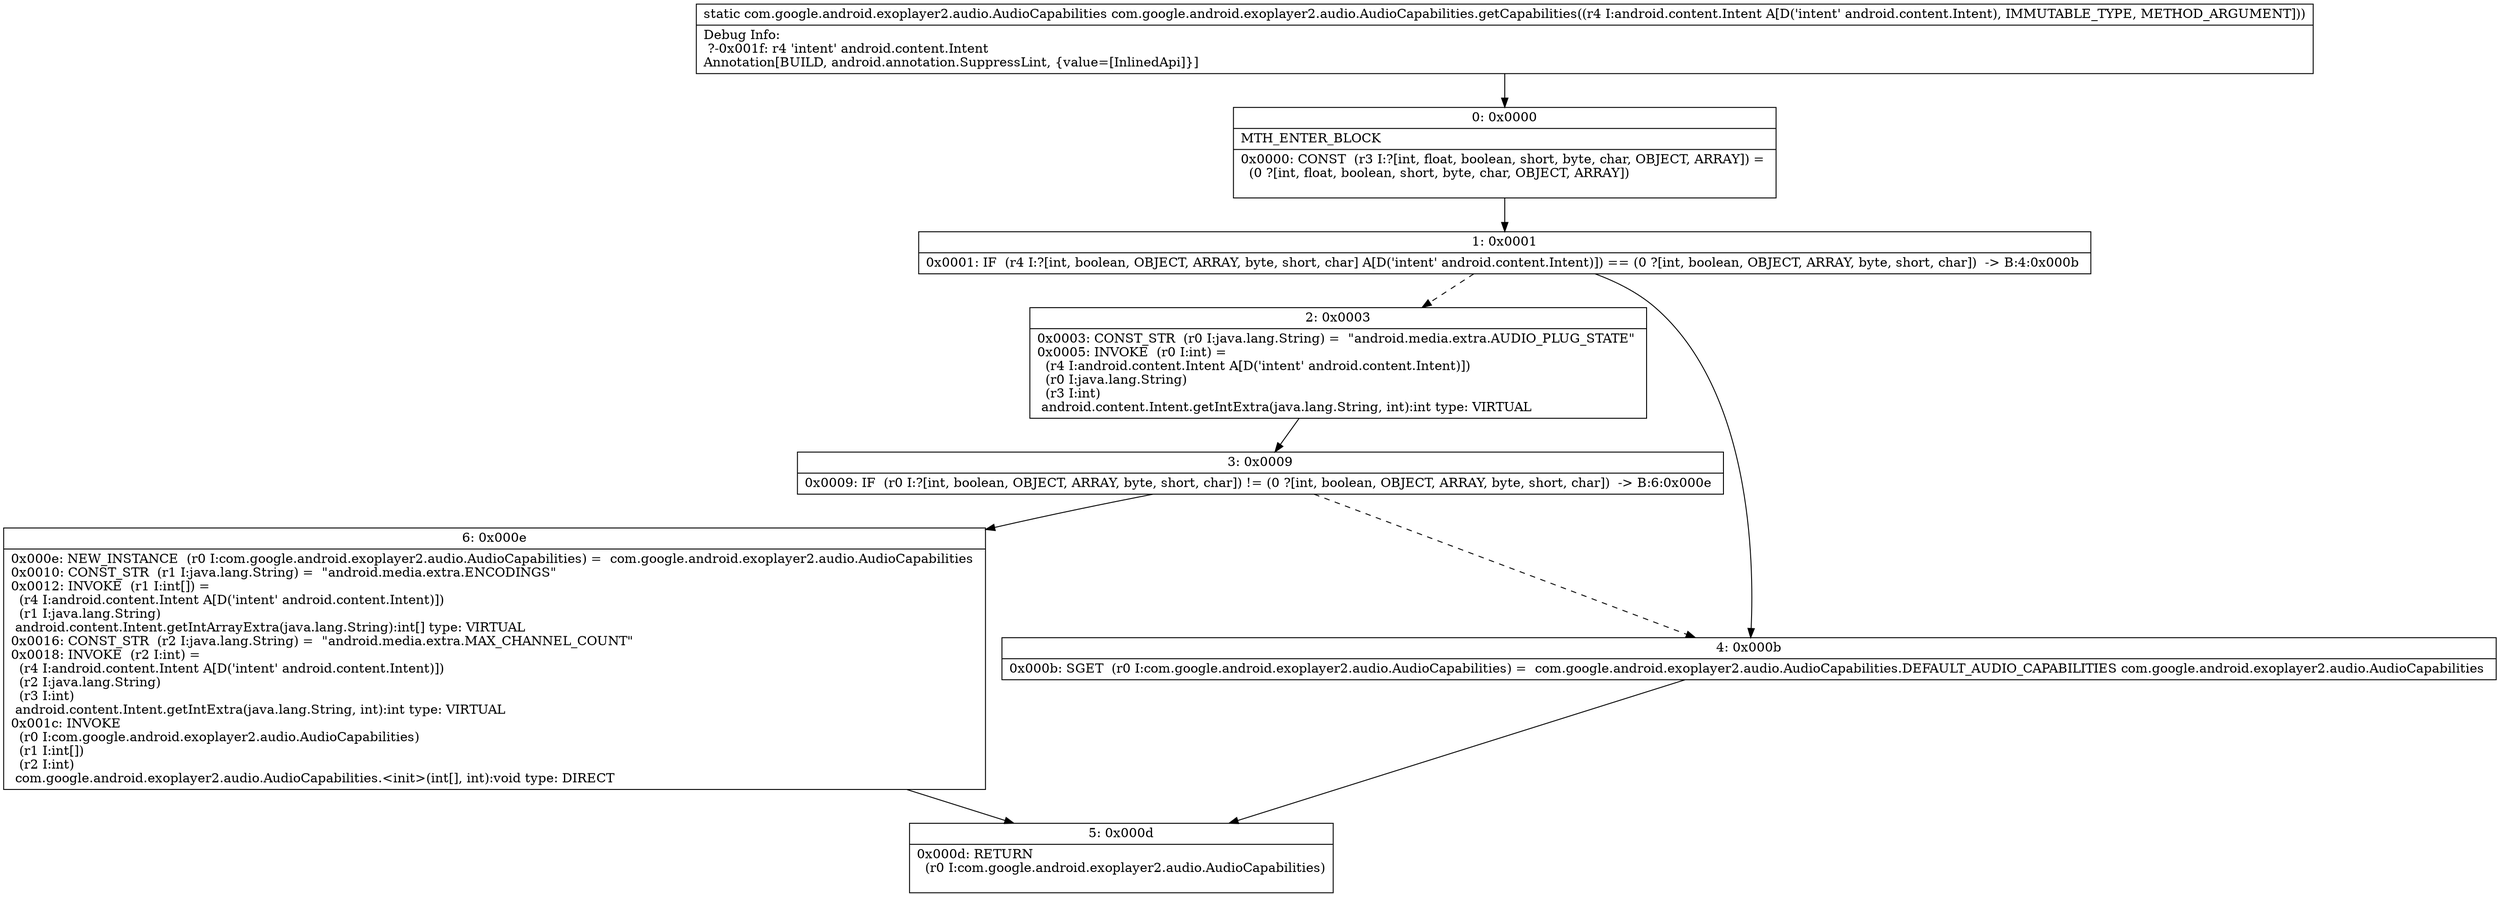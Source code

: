 digraph "CFG forcom.google.android.exoplayer2.audio.AudioCapabilities.getCapabilities(Landroid\/content\/Intent;)Lcom\/google\/android\/exoplayer2\/audio\/AudioCapabilities;" {
Node_0 [shape=record,label="{0\:\ 0x0000|MTH_ENTER_BLOCK\l|0x0000: CONST  (r3 I:?[int, float, boolean, short, byte, char, OBJECT, ARRAY]) = \l  (0 ?[int, float, boolean, short, byte, char, OBJECT, ARRAY])\l \l}"];
Node_1 [shape=record,label="{1\:\ 0x0001|0x0001: IF  (r4 I:?[int, boolean, OBJECT, ARRAY, byte, short, char] A[D('intent' android.content.Intent)]) == (0 ?[int, boolean, OBJECT, ARRAY, byte, short, char])  \-\> B:4:0x000b \l}"];
Node_2 [shape=record,label="{2\:\ 0x0003|0x0003: CONST_STR  (r0 I:java.lang.String) =  \"android.media.extra.AUDIO_PLUG_STATE\" \l0x0005: INVOKE  (r0 I:int) = \l  (r4 I:android.content.Intent A[D('intent' android.content.Intent)])\l  (r0 I:java.lang.String)\l  (r3 I:int)\l android.content.Intent.getIntExtra(java.lang.String, int):int type: VIRTUAL \l}"];
Node_3 [shape=record,label="{3\:\ 0x0009|0x0009: IF  (r0 I:?[int, boolean, OBJECT, ARRAY, byte, short, char]) != (0 ?[int, boolean, OBJECT, ARRAY, byte, short, char])  \-\> B:6:0x000e \l}"];
Node_4 [shape=record,label="{4\:\ 0x000b|0x000b: SGET  (r0 I:com.google.android.exoplayer2.audio.AudioCapabilities) =  com.google.android.exoplayer2.audio.AudioCapabilities.DEFAULT_AUDIO_CAPABILITIES com.google.android.exoplayer2.audio.AudioCapabilities \l}"];
Node_5 [shape=record,label="{5\:\ 0x000d|0x000d: RETURN  \l  (r0 I:com.google.android.exoplayer2.audio.AudioCapabilities)\l \l}"];
Node_6 [shape=record,label="{6\:\ 0x000e|0x000e: NEW_INSTANCE  (r0 I:com.google.android.exoplayer2.audio.AudioCapabilities) =  com.google.android.exoplayer2.audio.AudioCapabilities \l0x0010: CONST_STR  (r1 I:java.lang.String) =  \"android.media.extra.ENCODINGS\" \l0x0012: INVOKE  (r1 I:int[]) = \l  (r4 I:android.content.Intent A[D('intent' android.content.Intent)])\l  (r1 I:java.lang.String)\l android.content.Intent.getIntArrayExtra(java.lang.String):int[] type: VIRTUAL \l0x0016: CONST_STR  (r2 I:java.lang.String) =  \"android.media.extra.MAX_CHANNEL_COUNT\" \l0x0018: INVOKE  (r2 I:int) = \l  (r4 I:android.content.Intent A[D('intent' android.content.Intent)])\l  (r2 I:java.lang.String)\l  (r3 I:int)\l android.content.Intent.getIntExtra(java.lang.String, int):int type: VIRTUAL \l0x001c: INVOKE  \l  (r0 I:com.google.android.exoplayer2.audio.AudioCapabilities)\l  (r1 I:int[])\l  (r2 I:int)\l com.google.android.exoplayer2.audio.AudioCapabilities.\<init\>(int[], int):void type: DIRECT \l}"];
MethodNode[shape=record,label="{static com.google.android.exoplayer2.audio.AudioCapabilities com.google.android.exoplayer2.audio.AudioCapabilities.getCapabilities((r4 I:android.content.Intent A[D('intent' android.content.Intent), IMMUTABLE_TYPE, METHOD_ARGUMENT]))  | Debug Info:\l  ?\-0x001f: r4 'intent' android.content.Intent\lAnnotation[BUILD, android.annotation.SuppressLint, \{value=[InlinedApi]\}]\l}"];
MethodNode -> Node_0;
Node_0 -> Node_1;
Node_1 -> Node_2[style=dashed];
Node_1 -> Node_4;
Node_2 -> Node_3;
Node_3 -> Node_4[style=dashed];
Node_3 -> Node_6;
Node_4 -> Node_5;
Node_6 -> Node_5;
}

